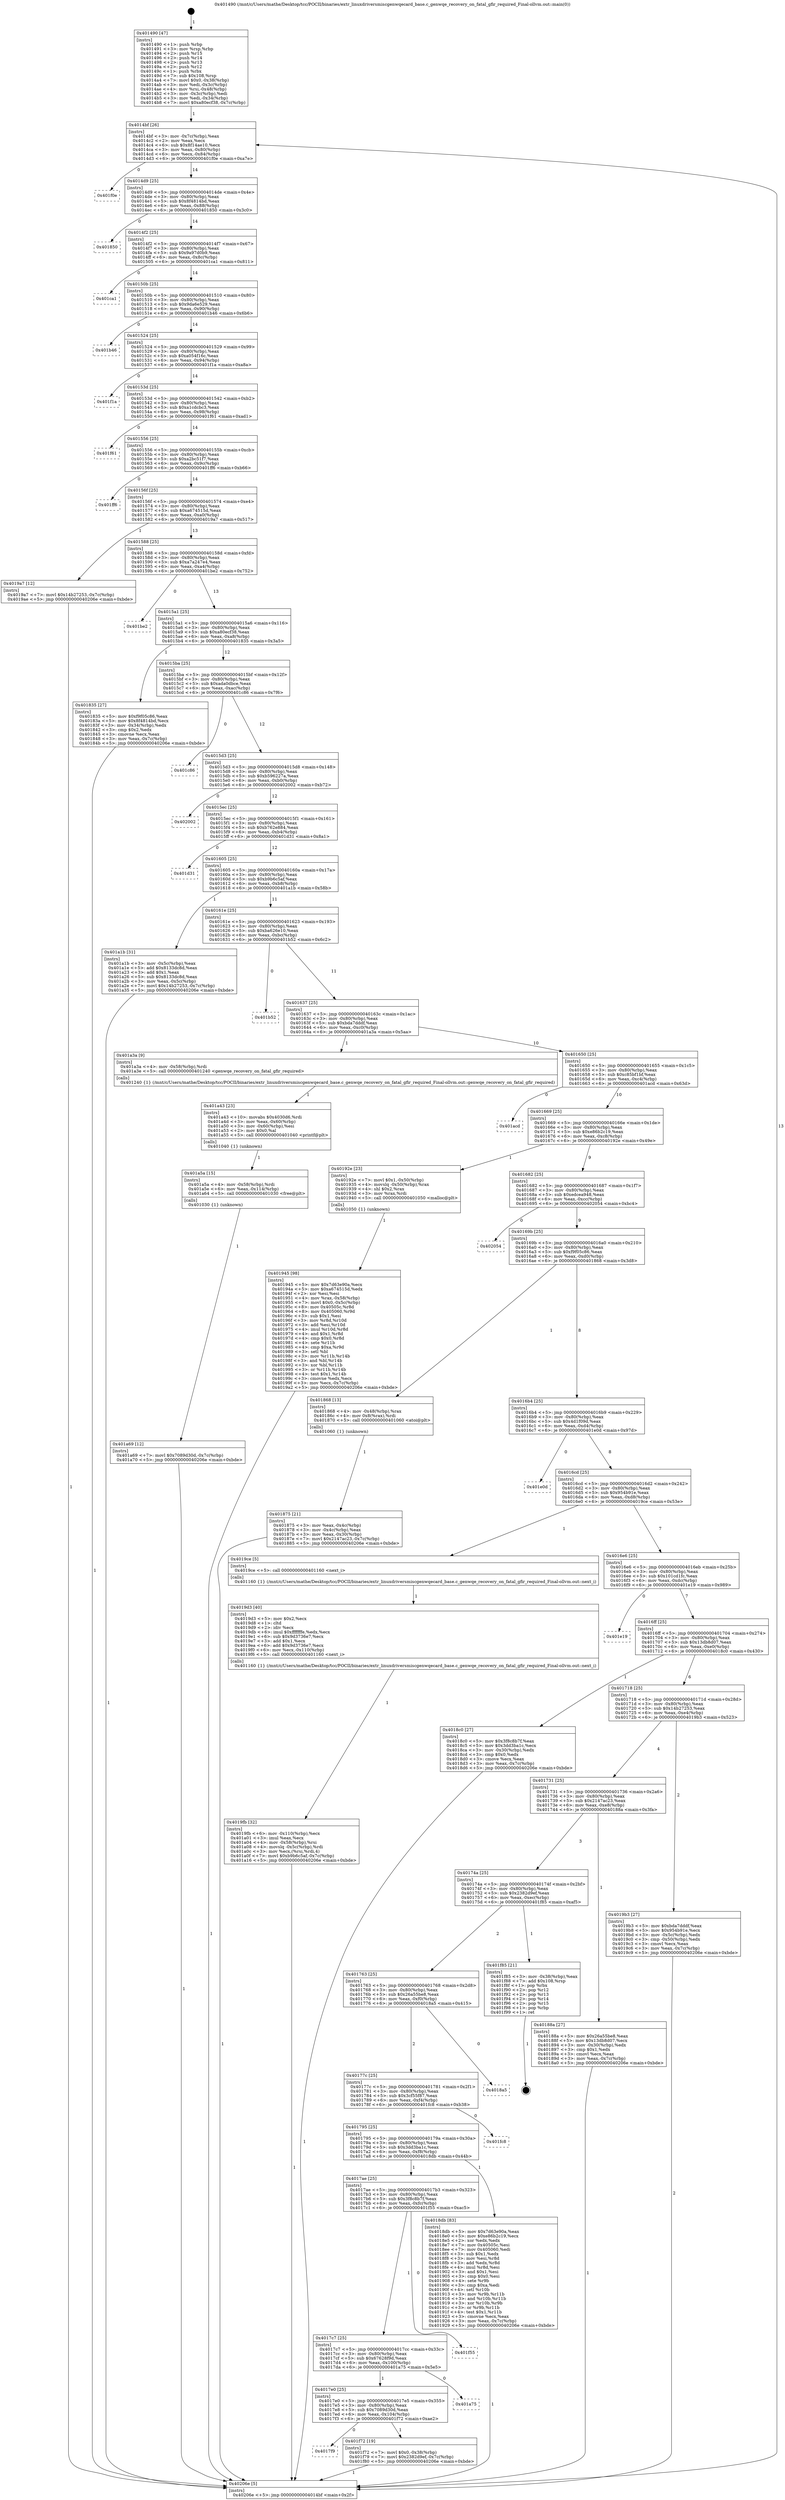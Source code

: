digraph "0x401490" {
  label = "0x401490 (/mnt/c/Users/mathe/Desktop/tcc/POCII/binaries/extr_linuxdriversmiscgenwqecard_base.c_genwqe_recovery_on_fatal_gfir_required_Final-ollvm.out::main(0))"
  labelloc = "t"
  node[shape=record]

  Entry [label="",width=0.3,height=0.3,shape=circle,fillcolor=black,style=filled]
  "0x4014bf" [label="{
     0x4014bf [26]\l
     | [instrs]\l
     &nbsp;&nbsp;0x4014bf \<+3\>: mov -0x7c(%rbp),%eax\l
     &nbsp;&nbsp;0x4014c2 \<+2\>: mov %eax,%ecx\l
     &nbsp;&nbsp;0x4014c4 \<+6\>: sub $0x8f14ae10,%ecx\l
     &nbsp;&nbsp;0x4014ca \<+3\>: mov %eax,-0x80(%rbp)\l
     &nbsp;&nbsp;0x4014cd \<+6\>: mov %ecx,-0x84(%rbp)\l
     &nbsp;&nbsp;0x4014d3 \<+6\>: je 0000000000401f0e \<main+0xa7e\>\l
  }"]
  "0x401f0e" [label="{
     0x401f0e\l
  }", style=dashed]
  "0x4014d9" [label="{
     0x4014d9 [25]\l
     | [instrs]\l
     &nbsp;&nbsp;0x4014d9 \<+5\>: jmp 00000000004014de \<main+0x4e\>\l
     &nbsp;&nbsp;0x4014de \<+3\>: mov -0x80(%rbp),%eax\l
     &nbsp;&nbsp;0x4014e1 \<+5\>: sub $0x8f4814bd,%eax\l
     &nbsp;&nbsp;0x4014e6 \<+6\>: mov %eax,-0x88(%rbp)\l
     &nbsp;&nbsp;0x4014ec \<+6\>: je 0000000000401850 \<main+0x3c0\>\l
  }"]
  Exit [label="",width=0.3,height=0.3,shape=circle,fillcolor=black,style=filled,peripheries=2]
  "0x401850" [label="{
     0x401850\l
  }", style=dashed]
  "0x4014f2" [label="{
     0x4014f2 [25]\l
     | [instrs]\l
     &nbsp;&nbsp;0x4014f2 \<+5\>: jmp 00000000004014f7 \<main+0x67\>\l
     &nbsp;&nbsp;0x4014f7 \<+3\>: mov -0x80(%rbp),%eax\l
     &nbsp;&nbsp;0x4014fa \<+5\>: sub $0x9a97d0b9,%eax\l
     &nbsp;&nbsp;0x4014ff \<+6\>: mov %eax,-0x8c(%rbp)\l
     &nbsp;&nbsp;0x401505 \<+6\>: je 0000000000401ca1 \<main+0x811\>\l
  }"]
  "0x4017f9" [label="{
     0x4017f9\l
  }", style=dashed]
  "0x401ca1" [label="{
     0x401ca1\l
  }", style=dashed]
  "0x40150b" [label="{
     0x40150b [25]\l
     | [instrs]\l
     &nbsp;&nbsp;0x40150b \<+5\>: jmp 0000000000401510 \<main+0x80\>\l
     &nbsp;&nbsp;0x401510 \<+3\>: mov -0x80(%rbp),%eax\l
     &nbsp;&nbsp;0x401513 \<+5\>: sub $0x9da6e529,%eax\l
     &nbsp;&nbsp;0x401518 \<+6\>: mov %eax,-0x90(%rbp)\l
     &nbsp;&nbsp;0x40151e \<+6\>: je 0000000000401b46 \<main+0x6b6\>\l
  }"]
  "0x401f72" [label="{
     0x401f72 [19]\l
     | [instrs]\l
     &nbsp;&nbsp;0x401f72 \<+7\>: movl $0x0,-0x38(%rbp)\l
     &nbsp;&nbsp;0x401f79 \<+7\>: movl $0x2382d9ef,-0x7c(%rbp)\l
     &nbsp;&nbsp;0x401f80 \<+5\>: jmp 000000000040206e \<main+0xbde\>\l
  }"]
  "0x401b46" [label="{
     0x401b46\l
  }", style=dashed]
  "0x401524" [label="{
     0x401524 [25]\l
     | [instrs]\l
     &nbsp;&nbsp;0x401524 \<+5\>: jmp 0000000000401529 \<main+0x99\>\l
     &nbsp;&nbsp;0x401529 \<+3\>: mov -0x80(%rbp),%eax\l
     &nbsp;&nbsp;0x40152c \<+5\>: sub $0xa054f16c,%eax\l
     &nbsp;&nbsp;0x401531 \<+6\>: mov %eax,-0x94(%rbp)\l
     &nbsp;&nbsp;0x401537 \<+6\>: je 0000000000401f1a \<main+0xa8a\>\l
  }"]
  "0x4017e0" [label="{
     0x4017e0 [25]\l
     | [instrs]\l
     &nbsp;&nbsp;0x4017e0 \<+5\>: jmp 00000000004017e5 \<main+0x355\>\l
     &nbsp;&nbsp;0x4017e5 \<+3\>: mov -0x80(%rbp),%eax\l
     &nbsp;&nbsp;0x4017e8 \<+5\>: sub $0x7089d30d,%eax\l
     &nbsp;&nbsp;0x4017ed \<+6\>: mov %eax,-0x104(%rbp)\l
     &nbsp;&nbsp;0x4017f3 \<+6\>: je 0000000000401f72 \<main+0xae2\>\l
  }"]
  "0x401f1a" [label="{
     0x401f1a\l
  }", style=dashed]
  "0x40153d" [label="{
     0x40153d [25]\l
     | [instrs]\l
     &nbsp;&nbsp;0x40153d \<+5\>: jmp 0000000000401542 \<main+0xb2\>\l
     &nbsp;&nbsp;0x401542 \<+3\>: mov -0x80(%rbp),%eax\l
     &nbsp;&nbsp;0x401545 \<+5\>: sub $0xa1cdcbc3,%eax\l
     &nbsp;&nbsp;0x40154a \<+6\>: mov %eax,-0x98(%rbp)\l
     &nbsp;&nbsp;0x401550 \<+6\>: je 0000000000401f61 \<main+0xad1\>\l
  }"]
  "0x401a75" [label="{
     0x401a75\l
  }", style=dashed]
  "0x401f61" [label="{
     0x401f61\l
  }", style=dashed]
  "0x401556" [label="{
     0x401556 [25]\l
     | [instrs]\l
     &nbsp;&nbsp;0x401556 \<+5\>: jmp 000000000040155b \<main+0xcb\>\l
     &nbsp;&nbsp;0x40155b \<+3\>: mov -0x80(%rbp),%eax\l
     &nbsp;&nbsp;0x40155e \<+5\>: sub $0xa2bc51f7,%eax\l
     &nbsp;&nbsp;0x401563 \<+6\>: mov %eax,-0x9c(%rbp)\l
     &nbsp;&nbsp;0x401569 \<+6\>: je 0000000000401ff6 \<main+0xb66\>\l
  }"]
  "0x4017c7" [label="{
     0x4017c7 [25]\l
     | [instrs]\l
     &nbsp;&nbsp;0x4017c7 \<+5\>: jmp 00000000004017cc \<main+0x33c\>\l
     &nbsp;&nbsp;0x4017cc \<+3\>: mov -0x80(%rbp),%eax\l
     &nbsp;&nbsp;0x4017cf \<+5\>: sub $0x67628f9d,%eax\l
     &nbsp;&nbsp;0x4017d4 \<+6\>: mov %eax,-0x100(%rbp)\l
     &nbsp;&nbsp;0x4017da \<+6\>: je 0000000000401a75 \<main+0x5e5\>\l
  }"]
  "0x401ff6" [label="{
     0x401ff6\l
  }", style=dashed]
  "0x40156f" [label="{
     0x40156f [25]\l
     | [instrs]\l
     &nbsp;&nbsp;0x40156f \<+5\>: jmp 0000000000401574 \<main+0xe4\>\l
     &nbsp;&nbsp;0x401574 \<+3\>: mov -0x80(%rbp),%eax\l
     &nbsp;&nbsp;0x401577 \<+5\>: sub $0xa674515d,%eax\l
     &nbsp;&nbsp;0x40157c \<+6\>: mov %eax,-0xa0(%rbp)\l
     &nbsp;&nbsp;0x401582 \<+6\>: je 00000000004019a7 \<main+0x517\>\l
  }"]
  "0x401f55" [label="{
     0x401f55\l
  }", style=dashed]
  "0x4019a7" [label="{
     0x4019a7 [12]\l
     | [instrs]\l
     &nbsp;&nbsp;0x4019a7 \<+7\>: movl $0x14b27253,-0x7c(%rbp)\l
     &nbsp;&nbsp;0x4019ae \<+5\>: jmp 000000000040206e \<main+0xbde\>\l
  }"]
  "0x401588" [label="{
     0x401588 [25]\l
     | [instrs]\l
     &nbsp;&nbsp;0x401588 \<+5\>: jmp 000000000040158d \<main+0xfd\>\l
     &nbsp;&nbsp;0x40158d \<+3\>: mov -0x80(%rbp),%eax\l
     &nbsp;&nbsp;0x401590 \<+5\>: sub $0xa7a247e4,%eax\l
     &nbsp;&nbsp;0x401595 \<+6\>: mov %eax,-0xa4(%rbp)\l
     &nbsp;&nbsp;0x40159b \<+6\>: je 0000000000401be2 \<main+0x752\>\l
  }"]
  "0x401a69" [label="{
     0x401a69 [12]\l
     | [instrs]\l
     &nbsp;&nbsp;0x401a69 \<+7\>: movl $0x7089d30d,-0x7c(%rbp)\l
     &nbsp;&nbsp;0x401a70 \<+5\>: jmp 000000000040206e \<main+0xbde\>\l
  }"]
  "0x401be2" [label="{
     0x401be2\l
  }", style=dashed]
  "0x4015a1" [label="{
     0x4015a1 [25]\l
     | [instrs]\l
     &nbsp;&nbsp;0x4015a1 \<+5\>: jmp 00000000004015a6 \<main+0x116\>\l
     &nbsp;&nbsp;0x4015a6 \<+3\>: mov -0x80(%rbp),%eax\l
     &nbsp;&nbsp;0x4015a9 \<+5\>: sub $0xa80ecf38,%eax\l
     &nbsp;&nbsp;0x4015ae \<+6\>: mov %eax,-0xa8(%rbp)\l
     &nbsp;&nbsp;0x4015b4 \<+6\>: je 0000000000401835 \<main+0x3a5\>\l
  }"]
  "0x401a5a" [label="{
     0x401a5a [15]\l
     | [instrs]\l
     &nbsp;&nbsp;0x401a5a \<+4\>: mov -0x58(%rbp),%rdi\l
     &nbsp;&nbsp;0x401a5e \<+6\>: mov %eax,-0x114(%rbp)\l
     &nbsp;&nbsp;0x401a64 \<+5\>: call 0000000000401030 \<free@plt\>\l
     | [calls]\l
     &nbsp;&nbsp;0x401030 \{1\} (unknown)\l
  }"]
  "0x401835" [label="{
     0x401835 [27]\l
     | [instrs]\l
     &nbsp;&nbsp;0x401835 \<+5\>: mov $0xf9f05c86,%eax\l
     &nbsp;&nbsp;0x40183a \<+5\>: mov $0x8f4814bd,%ecx\l
     &nbsp;&nbsp;0x40183f \<+3\>: mov -0x34(%rbp),%edx\l
     &nbsp;&nbsp;0x401842 \<+3\>: cmp $0x2,%edx\l
     &nbsp;&nbsp;0x401845 \<+3\>: cmovne %ecx,%eax\l
     &nbsp;&nbsp;0x401848 \<+3\>: mov %eax,-0x7c(%rbp)\l
     &nbsp;&nbsp;0x40184b \<+5\>: jmp 000000000040206e \<main+0xbde\>\l
  }"]
  "0x4015ba" [label="{
     0x4015ba [25]\l
     | [instrs]\l
     &nbsp;&nbsp;0x4015ba \<+5\>: jmp 00000000004015bf \<main+0x12f\>\l
     &nbsp;&nbsp;0x4015bf \<+3\>: mov -0x80(%rbp),%eax\l
     &nbsp;&nbsp;0x4015c2 \<+5\>: sub $0xada0dbce,%eax\l
     &nbsp;&nbsp;0x4015c7 \<+6\>: mov %eax,-0xac(%rbp)\l
     &nbsp;&nbsp;0x4015cd \<+6\>: je 0000000000401c86 \<main+0x7f6\>\l
  }"]
  "0x40206e" [label="{
     0x40206e [5]\l
     | [instrs]\l
     &nbsp;&nbsp;0x40206e \<+5\>: jmp 00000000004014bf \<main+0x2f\>\l
  }"]
  "0x401490" [label="{
     0x401490 [47]\l
     | [instrs]\l
     &nbsp;&nbsp;0x401490 \<+1\>: push %rbp\l
     &nbsp;&nbsp;0x401491 \<+3\>: mov %rsp,%rbp\l
     &nbsp;&nbsp;0x401494 \<+2\>: push %r15\l
     &nbsp;&nbsp;0x401496 \<+2\>: push %r14\l
     &nbsp;&nbsp;0x401498 \<+2\>: push %r13\l
     &nbsp;&nbsp;0x40149a \<+2\>: push %r12\l
     &nbsp;&nbsp;0x40149c \<+1\>: push %rbx\l
     &nbsp;&nbsp;0x40149d \<+7\>: sub $0x108,%rsp\l
     &nbsp;&nbsp;0x4014a4 \<+7\>: movl $0x0,-0x38(%rbp)\l
     &nbsp;&nbsp;0x4014ab \<+3\>: mov %edi,-0x3c(%rbp)\l
     &nbsp;&nbsp;0x4014ae \<+4\>: mov %rsi,-0x48(%rbp)\l
     &nbsp;&nbsp;0x4014b2 \<+3\>: mov -0x3c(%rbp),%edi\l
     &nbsp;&nbsp;0x4014b5 \<+3\>: mov %edi,-0x34(%rbp)\l
     &nbsp;&nbsp;0x4014b8 \<+7\>: movl $0xa80ecf38,-0x7c(%rbp)\l
  }"]
  "0x401a43" [label="{
     0x401a43 [23]\l
     | [instrs]\l
     &nbsp;&nbsp;0x401a43 \<+10\>: movabs $0x4030d6,%rdi\l
     &nbsp;&nbsp;0x401a4d \<+3\>: mov %eax,-0x60(%rbp)\l
     &nbsp;&nbsp;0x401a50 \<+3\>: mov -0x60(%rbp),%esi\l
     &nbsp;&nbsp;0x401a53 \<+2\>: mov $0x0,%al\l
     &nbsp;&nbsp;0x401a55 \<+5\>: call 0000000000401040 \<printf@plt\>\l
     | [calls]\l
     &nbsp;&nbsp;0x401040 \{1\} (unknown)\l
  }"]
  "0x401c86" [label="{
     0x401c86\l
  }", style=dashed]
  "0x4015d3" [label="{
     0x4015d3 [25]\l
     | [instrs]\l
     &nbsp;&nbsp;0x4015d3 \<+5\>: jmp 00000000004015d8 \<main+0x148\>\l
     &nbsp;&nbsp;0x4015d8 \<+3\>: mov -0x80(%rbp),%eax\l
     &nbsp;&nbsp;0x4015db \<+5\>: sub $0xb596227a,%eax\l
     &nbsp;&nbsp;0x4015e0 \<+6\>: mov %eax,-0xb0(%rbp)\l
     &nbsp;&nbsp;0x4015e6 \<+6\>: je 0000000000402002 \<main+0xb72\>\l
  }"]
  "0x4019fb" [label="{
     0x4019fb [32]\l
     | [instrs]\l
     &nbsp;&nbsp;0x4019fb \<+6\>: mov -0x110(%rbp),%ecx\l
     &nbsp;&nbsp;0x401a01 \<+3\>: imul %eax,%ecx\l
     &nbsp;&nbsp;0x401a04 \<+4\>: mov -0x58(%rbp),%rsi\l
     &nbsp;&nbsp;0x401a08 \<+4\>: movslq -0x5c(%rbp),%rdi\l
     &nbsp;&nbsp;0x401a0c \<+3\>: mov %ecx,(%rsi,%rdi,4)\l
     &nbsp;&nbsp;0x401a0f \<+7\>: movl $0xb9b6c5af,-0x7c(%rbp)\l
     &nbsp;&nbsp;0x401a16 \<+5\>: jmp 000000000040206e \<main+0xbde\>\l
  }"]
  "0x402002" [label="{
     0x402002\l
  }", style=dashed]
  "0x4015ec" [label="{
     0x4015ec [25]\l
     | [instrs]\l
     &nbsp;&nbsp;0x4015ec \<+5\>: jmp 00000000004015f1 \<main+0x161\>\l
     &nbsp;&nbsp;0x4015f1 \<+3\>: mov -0x80(%rbp),%eax\l
     &nbsp;&nbsp;0x4015f4 \<+5\>: sub $0xb762e884,%eax\l
     &nbsp;&nbsp;0x4015f9 \<+6\>: mov %eax,-0xb4(%rbp)\l
     &nbsp;&nbsp;0x4015ff \<+6\>: je 0000000000401d31 \<main+0x8a1\>\l
  }"]
  "0x4019d3" [label="{
     0x4019d3 [40]\l
     | [instrs]\l
     &nbsp;&nbsp;0x4019d3 \<+5\>: mov $0x2,%ecx\l
     &nbsp;&nbsp;0x4019d8 \<+1\>: cltd\l
     &nbsp;&nbsp;0x4019d9 \<+2\>: idiv %ecx\l
     &nbsp;&nbsp;0x4019db \<+6\>: imul $0xfffffffe,%edx,%ecx\l
     &nbsp;&nbsp;0x4019e1 \<+6\>: sub $0x9d3736e7,%ecx\l
     &nbsp;&nbsp;0x4019e7 \<+3\>: add $0x1,%ecx\l
     &nbsp;&nbsp;0x4019ea \<+6\>: add $0x9d3736e7,%ecx\l
     &nbsp;&nbsp;0x4019f0 \<+6\>: mov %ecx,-0x110(%rbp)\l
     &nbsp;&nbsp;0x4019f6 \<+5\>: call 0000000000401160 \<next_i\>\l
     | [calls]\l
     &nbsp;&nbsp;0x401160 \{1\} (/mnt/c/Users/mathe/Desktop/tcc/POCII/binaries/extr_linuxdriversmiscgenwqecard_base.c_genwqe_recovery_on_fatal_gfir_required_Final-ollvm.out::next_i)\l
  }"]
  "0x401d31" [label="{
     0x401d31\l
  }", style=dashed]
  "0x401605" [label="{
     0x401605 [25]\l
     | [instrs]\l
     &nbsp;&nbsp;0x401605 \<+5\>: jmp 000000000040160a \<main+0x17a\>\l
     &nbsp;&nbsp;0x40160a \<+3\>: mov -0x80(%rbp),%eax\l
     &nbsp;&nbsp;0x40160d \<+5\>: sub $0xb9b6c5af,%eax\l
     &nbsp;&nbsp;0x401612 \<+6\>: mov %eax,-0xb8(%rbp)\l
     &nbsp;&nbsp;0x401618 \<+6\>: je 0000000000401a1b \<main+0x58b\>\l
  }"]
  "0x401945" [label="{
     0x401945 [98]\l
     | [instrs]\l
     &nbsp;&nbsp;0x401945 \<+5\>: mov $0x7d63e90a,%ecx\l
     &nbsp;&nbsp;0x40194a \<+5\>: mov $0xa674515d,%edx\l
     &nbsp;&nbsp;0x40194f \<+2\>: xor %esi,%esi\l
     &nbsp;&nbsp;0x401951 \<+4\>: mov %rax,-0x58(%rbp)\l
     &nbsp;&nbsp;0x401955 \<+7\>: movl $0x0,-0x5c(%rbp)\l
     &nbsp;&nbsp;0x40195c \<+8\>: mov 0x40505c,%r8d\l
     &nbsp;&nbsp;0x401964 \<+8\>: mov 0x405060,%r9d\l
     &nbsp;&nbsp;0x40196c \<+3\>: sub $0x1,%esi\l
     &nbsp;&nbsp;0x40196f \<+3\>: mov %r8d,%r10d\l
     &nbsp;&nbsp;0x401972 \<+3\>: add %esi,%r10d\l
     &nbsp;&nbsp;0x401975 \<+4\>: imul %r10d,%r8d\l
     &nbsp;&nbsp;0x401979 \<+4\>: and $0x1,%r8d\l
     &nbsp;&nbsp;0x40197d \<+4\>: cmp $0x0,%r8d\l
     &nbsp;&nbsp;0x401981 \<+4\>: sete %r11b\l
     &nbsp;&nbsp;0x401985 \<+4\>: cmp $0xa,%r9d\l
     &nbsp;&nbsp;0x401989 \<+3\>: setl %bl\l
     &nbsp;&nbsp;0x40198c \<+3\>: mov %r11b,%r14b\l
     &nbsp;&nbsp;0x40198f \<+3\>: and %bl,%r14b\l
     &nbsp;&nbsp;0x401992 \<+3\>: xor %bl,%r11b\l
     &nbsp;&nbsp;0x401995 \<+3\>: or %r11b,%r14b\l
     &nbsp;&nbsp;0x401998 \<+4\>: test $0x1,%r14b\l
     &nbsp;&nbsp;0x40199c \<+3\>: cmovne %edx,%ecx\l
     &nbsp;&nbsp;0x40199f \<+3\>: mov %ecx,-0x7c(%rbp)\l
     &nbsp;&nbsp;0x4019a2 \<+5\>: jmp 000000000040206e \<main+0xbde\>\l
  }"]
  "0x401a1b" [label="{
     0x401a1b [31]\l
     | [instrs]\l
     &nbsp;&nbsp;0x401a1b \<+3\>: mov -0x5c(%rbp),%eax\l
     &nbsp;&nbsp;0x401a1e \<+5\>: add $0x8133dc8d,%eax\l
     &nbsp;&nbsp;0x401a23 \<+3\>: add $0x1,%eax\l
     &nbsp;&nbsp;0x401a26 \<+5\>: sub $0x8133dc8d,%eax\l
     &nbsp;&nbsp;0x401a2b \<+3\>: mov %eax,-0x5c(%rbp)\l
     &nbsp;&nbsp;0x401a2e \<+7\>: movl $0x14b27253,-0x7c(%rbp)\l
     &nbsp;&nbsp;0x401a35 \<+5\>: jmp 000000000040206e \<main+0xbde\>\l
  }"]
  "0x40161e" [label="{
     0x40161e [25]\l
     | [instrs]\l
     &nbsp;&nbsp;0x40161e \<+5\>: jmp 0000000000401623 \<main+0x193\>\l
     &nbsp;&nbsp;0x401623 \<+3\>: mov -0x80(%rbp),%eax\l
     &nbsp;&nbsp;0x401626 \<+5\>: sub $0xba626e10,%eax\l
     &nbsp;&nbsp;0x40162b \<+6\>: mov %eax,-0xbc(%rbp)\l
     &nbsp;&nbsp;0x401631 \<+6\>: je 0000000000401b52 \<main+0x6c2\>\l
  }"]
  "0x4017ae" [label="{
     0x4017ae [25]\l
     | [instrs]\l
     &nbsp;&nbsp;0x4017ae \<+5\>: jmp 00000000004017b3 \<main+0x323\>\l
     &nbsp;&nbsp;0x4017b3 \<+3\>: mov -0x80(%rbp),%eax\l
     &nbsp;&nbsp;0x4017b6 \<+5\>: sub $0x3f8c8b7f,%eax\l
     &nbsp;&nbsp;0x4017bb \<+6\>: mov %eax,-0xfc(%rbp)\l
     &nbsp;&nbsp;0x4017c1 \<+6\>: je 0000000000401f55 \<main+0xac5\>\l
  }"]
  "0x401b52" [label="{
     0x401b52\l
  }", style=dashed]
  "0x401637" [label="{
     0x401637 [25]\l
     | [instrs]\l
     &nbsp;&nbsp;0x401637 \<+5\>: jmp 000000000040163c \<main+0x1ac\>\l
     &nbsp;&nbsp;0x40163c \<+3\>: mov -0x80(%rbp),%eax\l
     &nbsp;&nbsp;0x40163f \<+5\>: sub $0xbda7dddf,%eax\l
     &nbsp;&nbsp;0x401644 \<+6\>: mov %eax,-0xc0(%rbp)\l
     &nbsp;&nbsp;0x40164a \<+6\>: je 0000000000401a3a \<main+0x5aa\>\l
  }"]
  "0x4018db" [label="{
     0x4018db [83]\l
     | [instrs]\l
     &nbsp;&nbsp;0x4018db \<+5\>: mov $0x7d63e90a,%eax\l
     &nbsp;&nbsp;0x4018e0 \<+5\>: mov $0xe86b2c19,%ecx\l
     &nbsp;&nbsp;0x4018e5 \<+2\>: xor %edx,%edx\l
     &nbsp;&nbsp;0x4018e7 \<+7\>: mov 0x40505c,%esi\l
     &nbsp;&nbsp;0x4018ee \<+7\>: mov 0x405060,%edi\l
     &nbsp;&nbsp;0x4018f5 \<+3\>: sub $0x1,%edx\l
     &nbsp;&nbsp;0x4018f8 \<+3\>: mov %esi,%r8d\l
     &nbsp;&nbsp;0x4018fb \<+3\>: add %edx,%r8d\l
     &nbsp;&nbsp;0x4018fe \<+4\>: imul %r8d,%esi\l
     &nbsp;&nbsp;0x401902 \<+3\>: and $0x1,%esi\l
     &nbsp;&nbsp;0x401905 \<+3\>: cmp $0x0,%esi\l
     &nbsp;&nbsp;0x401908 \<+4\>: sete %r9b\l
     &nbsp;&nbsp;0x40190c \<+3\>: cmp $0xa,%edi\l
     &nbsp;&nbsp;0x40190f \<+4\>: setl %r10b\l
     &nbsp;&nbsp;0x401913 \<+3\>: mov %r9b,%r11b\l
     &nbsp;&nbsp;0x401916 \<+3\>: and %r10b,%r11b\l
     &nbsp;&nbsp;0x401919 \<+3\>: xor %r10b,%r9b\l
     &nbsp;&nbsp;0x40191c \<+3\>: or %r9b,%r11b\l
     &nbsp;&nbsp;0x40191f \<+4\>: test $0x1,%r11b\l
     &nbsp;&nbsp;0x401923 \<+3\>: cmovne %ecx,%eax\l
     &nbsp;&nbsp;0x401926 \<+3\>: mov %eax,-0x7c(%rbp)\l
     &nbsp;&nbsp;0x401929 \<+5\>: jmp 000000000040206e \<main+0xbde\>\l
  }"]
  "0x401a3a" [label="{
     0x401a3a [9]\l
     | [instrs]\l
     &nbsp;&nbsp;0x401a3a \<+4\>: mov -0x58(%rbp),%rdi\l
     &nbsp;&nbsp;0x401a3e \<+5\>: call 0000000000401240 \<genwqe_recovery_on_fatal_gfir_required\>\l
     | [calls]\l
     &nbsp;&nbsp;0x401240 \{1\} (/mnt/c/Users/mathe/Desktop/tcc/POCII/binaries/extr_linuxdriversmiscgenwqecard_base.c_genwqe_recovery_on_fatal_gfir_required_Final-ollvm.out::genwqe_recovery_on_fatal_gfir_required)\l
  }"]
  "0x401650" [label="{
     0x401650 [25]\l
     | [instrs]\l
     &nbsp;&nbsp;0x401650 \<+5\>: jmp 0000000000401655 \<main+0x1c5\>\l
     &nbsp;&nbsp;0x401655 \<+3\>: mov -0x80(%rbp),%eax\l
     &nbsp;&nbsp;0x401658 \<+5\>: sub $0xc85bf1bf,%eax\l
     &nbsp;&nbsp;0x40165d \<+6\>: mov %eax,-0xc4(%rbp)\l
     &nbsp;&nbsp;0x401663 \<+6\>: je 0000000000401acd \<main+0x63d\>\l
  }"]
  "0x401795" [label="{
     0x401795 [25]\l
     | [instrs]\l
     &nbsp;&nbsp;0x401795 \<+5\>: jmp 000000000040179a \<main+0x30a\>\l
     &nbsp;&nbsp;0x40179a \<+3\>: mov -0x80(%rbp),%eax\l
     &nbsp;&nbsp;0x40179d \<+5\>: sub $0x3dd3ba1c,%eax\l
     &nbsp;&nbsp;0x4017a2 \<+6\>: mov %eax,-0xf8(%rbp)\l
     &nbsp;&nbsp;0x4017a8 \<+6\>: je 00000000004018db \<main+0x44b\>\l
  }"]
  "0x401acd" [label="{
     0x401acd\l
  }", style=dashed]
  "0x401669" [label="{
     0x401669 [25]\l
     | [instrs]\l
     &nbsp;&nbsp;0x401669 \<+5\>: jmp 000000000040166e \<main+0x1de\>\l
     &nbsp;&nbsp;0x40166e \<+3\>: mov -0x80(%rbp),%eax\l
     &nbsp;&nbsp;0x401671 \<+5\>: sub $0xe86b2c19,%eax\l
     &nbsp;&nbsp;0x401676 \<+6\>: mov %eax,-0xc8(%rbp)\l
     &nbsp;&nbsp;0x40167c \<+6\>: je 000000000040192e \<main+0x49e\>\l
  }"]
  "0x401fc8" [label="{
     0x401fc8\l
  }", style=dashed]
  "0x40192e" [label="{
     0x40192e [23]\l
     | [instrs]\l
     &nbsp;&nbsp;0x40192e \<+7\>: movl $0x1,-0x50(%rbp)\l
     &nbsp;&nbsp;0x401935 \<+4\>: movslq -0x50(%rbp),%rax\l
     &nbsp;&nbsp;0x401939 \<+4\>: shl $0x2,%rax\l
     &nbsp;&nbsp;0x40193d \<+3\>: mov %rax,%rdi\l
     &nbsp;&nbsp;0x401940 \<+5\>: call 0000000000401050 \<malloc@plt\>\l
     | [calls]\l
     &nbsp;&nbsp;0x401050 \{1\} (unknown)\l
  }"]
  "0x401682" [label="{
     0x401682 [25]\l
     | [instrs]\l
     &nbsp;&nbsp;0x401682 \<+5\>: jmp 0000000000401687 \<main+0x1f7\>\l
     &nbsp;&nbsp;0x401687 \<+3\>: mov -0x80(%rbp),%eax\l
     &nbsp;&nbsp;0x40168a \<+5\>: sub $0xedcea948,%eax\l
     &nbsp;&nbsp;0x40168f \<+6\>: mov %eax,-0xcc(%rbp)\l
     &nbsp;&nbsp;0x401695 \<+6\>: je 0000000000402054 \<main+0xbc4\>\l
  }"]
  "0x40177c" [label="{
     0x40177c [25]\l
     | [instrs]\l
     &nbsp;&nbsp;0x40177c \<+5\>: jmp 0000000000401781 \<main+0x2f1\>\l
     &nbsp;&nbsp;0x401781 \<+3\>: mov -0x80(%rbp),%eax\l
     &nbsp;&nbsp;0x401784 \<+5\>: sub $0x3cf55f87,%eax\l
     &nbsp;&nbsp;0x401789 \<+6\>: mov %eax,-0xf4(%rbp)\l
     &nbsp;&nbsp;0x40178f \<+6\>: je 0000000000401fc8 \<main+0xb38\>\l
  }"]
  "0x402054" [label="{
     0x402054\l
  }", style=dashed]
  "0x40169b" [label="{
     0x40169b [25]\l
     | [instrs]\l
     &nbsp;&nbsp;0x40169b \<+5\>: jmp 00000000004016a0 \<main+0x210\>\l
     &nbsp;&nbsp;0x4016a0 \<+3\>: mov -0x80(%rbp),%eax\l
     &nbsp;&nbsp;0x4016a3 \<+5\>: sub $0xf9f05c86,%eax\l
     &nbsp;&nbsp;0x4016a8 \<+6\>: mov %eax,-0xd0(%rbp)\l
     &nbsp;&nbsp;0x4016ae \<+6\>: je 0000000000401868 \<main+0x3d8\>\l
  }"]
  "0x4018a5" [label="{
     0x4018a5\l
  }", style=dashed]
  "0x401868" [label="{
     0x401868 [13]\l
     | [instrs]\l
     &nbsp;&nbsp;0x401868 \<+4\>: mov -0x48(%rbp),%rax\l
     &nbsp;&nbsp;0x40186c \<+4\>: mov 0x8(%rax),%rdi\l
     &nbsp;&nbsp;0x401870 \<+5\>: call 0000000000401060 \<atoi@plt\>\l
     | [calls]\l
     &nbsp;&nbsp;0x401060 \{1\} (unknown)\l
  }"]
  "0x4016b4" [label="{
     0x4016b4 [25]\l
     | [instrs]\l
     &nbsp;&nbsp;0x4016b4 \<+5\>: jmp 00000000004016b9 \<main+0x229\>\l
     &nbsp;&nbsp;0x4016b9 \<+3\>: mov -0x80(%rbp),%eax\l
     &nbsp;&nbsp;0x4016bc \<+5\>: sub $0x4d1f09d,%eax\l
     &nbsp;&nbsp;0x4016c1 \<+6\>: mov %eax,-0xd4(%rbp)\l
     &nbsp;&nbsp;0x4016c7 \<+6\>: je 0000000000401e0d \<main+0x97d\>\l
  }"]
  "0x401875" [label="{
     0x401875 [21]\l
     | [instrs]\l
     &nbsp;&nbsp;0x401875 \<+3\>: mov %eax,-0x4c(%rbp)\l
     &nbsp;&nbsp;0x401878 \<+3\>: mov -0x4c(%rbp),%eax\l
     &nbsp;&nbsp;0x40187b \<+3\>: mov %eax,-0x30(%rbp)\l
     &nbsp;&nbsp;0x40187e \<+7\>: movl $0x2147ac23,-0x7c(%rbp)\l
     &nbsp;&nbsp;0x401885 \<+5\>: jmp 000000000040206e \<main+0xbde\>\l
  }"]
  "0x401763" [label="{
     0x401763 [25]\l
     | [instrs]\l
     &nbsp;&nbsp;0x401763 \<+5\>: jmp 0000000000401768 \<main+0x2d8\>\l
     &nbsp;&nbsp;0x401768 \<+3\>: mov -0x80(%rbp),%eax\l
     &nbsp;&nbsp;0x40176b \<+5\>: sub $0x26a55be8,%eax\l
     &nbsp;&nbsp;0x401770 \<+6\>: mov %eax,-0xf0(%rbp)\l
     &nbsp;&nbsp;0x401776 \<+6\>: je 00000000004018a5 \<main+0x415\>\l
  }"]
  "0x401e0d" [label="{
     0x401e0d\l
  }", style=dashed]
  "0x4016cd" [label="{
     0x4016cd [25]\l
     | [instrs]\l
     &nbsp;&nbsp;0x4016cd \<+5\>: jmp 00000000004016d2 \<main+0x242\>\l
     &nbsp;&nbsp;0x4016d2 \<+3\>: mov -0x80(%rbp),%eax\l
     &nbsp;&nbsp;0x4016d5 \<+5\>: sub $0x954b91e,%eax\l
     &nbsp;&nbsp;0x4016da \<+6\>: mov %eax,-0xd8(%rbp)\l
     &nbsp;&nbsp;0x4016e0 \<+6\>: je 00000000004019ce \<main+0x53e\>\l
  }"]
  "0x401f85" [label="{
     0x401f85 [21]\l
     | [instrs]\l
     &nbsp;&nbsp;0x401f85 \<+3\>: mov -0x38(%rbp),%eax\l
     &nbsp;&nbsp;0x401f88 \<+7\>: add $0x108,%rsp\l
     &nbsp;&nbsp;0x401f8f \<+1\>: pop %rbx\l
     &nbsp;&nbsp;0x401f90 \<+2\>: pop %r12\l
     &nbsp;&nbsp;0x401f92 \<+2\>: pop %r13\l
     &nbsp;&nbsp;0x401f94 \<+2\>: pop %r14\l
     &nbsp;&nbsp;0x401f96 \<+2\>: pop %r15\l
     &nbsp;&nbsp;0x401f98 \<+1\>: pop %rbp\l
     &nbsp;&nbsp;0x401f99 \<+1\>: ret\l
  }"]
  "0x4019ce" [label="{
     0x4019ce [5]\l
     | [instrs]\l
     &nbsp;&nbsp;0x4019ce \<+5\>: call 0000000000401160 \<next_i\>\l
     | [calls]\l
     &nbsp;&nbsp;0x401160 \{1\} (/mnt/c/Users/mathe/Desktop/tcc/POCII/binaries/extr_linuxdriversmiscgenwqecard_base.c_genwqe_recovery_on_fatal_gfir_required_Final-ollvm.out::next_i)\l
  }"]
  "0x4016e6" [label="{
     0x4016e6 [25]\l
     | [instrs]\l
     &nbsp;&nbsp;0x4016e6 \<+5\>: jmp 00000000004016eb \<main+0x25b\>\l
     &nbsp;&nbsp;0x4016eb \<+3\>: mov -0x80(%rbp),%eax\l
     &nbsp;&nbsp;0x4016ee \<+5\>: sub $0x101cd1fc,%eax\l
     &nbsp;&nbsp;0x4016f3 \<+6\>: mov %eax,-0xdc(%rbp)\l
     &nbsp;&nbsp;0x4016f9 \<+6\>: je 0000000000401e19 \<main+0x989\>\l
  }"]
  "0x40174a" [label="{
     0x40174a [25]\l
     | [instrs]\l
     &nbsp;&nbsp;0x40174a \<+5\>: jmp 000000000040174f \<main+0x2bf\>\l
     &nbsp;&nbsp;0x40174f \<+3\>: mov -0x80(%rbp),%eax\l
     &nbsp;&nbsp;0x401752 \<+5\>: sub $0x2382d9ef,%eax\l
     &nbsp;&nbsp;0x401757 \<+6\>: mov %eax,-0xec(%rbp)\l
     &nbsp;&nbsp;0x40175d \<+6\>: je 0000000000401f85 \<main+0xaf5\>\l
  }"]
  "0x401e19" [label="{
     0x401e19\l
  }", style=dashed]
  "0x4016ff" [label="{
     0x4016ff [25]\l
     | [instrs]\l
     &nbsp;&nbsp;0x4016ff \<+5\>: jmp 0000000000401704 \<main+0x274\>\l
     &nbsp;&nbsp;0x401704 \<+3\>: mov -0x80(%rbp),%eax\l
     &nbsp;&nbsp;0x401707 \<+5\>: sub $0x13db8d07,%eax\l
     &nbsp;&nbsp;0x40170c \<+6\>: mov %eax,-0xe0(%rbp)\l
     &nbsp;&nbsp;0x401712 \<+6\>: je 00000000004018c0 \<main+0x430\>\l
  }"]
  "0x40188a" [label="{
     0x40188a [27]\l
     | [instrs]\l
     &nbsp;&nbsp;0x40188a \<+5\>: mov $0x26a55be8,%eax\l
     &nbsp;&nbsp;0x40188f \<+5\>: mov $0x13db8d07,%ecx\l
     &nbsp;&nbsp;0x401894 \<+3\>: mov -0x30(%rbp),%edx\l
     &nbsp;&nbsp;0x401897 \<+3\>: cmp $0x1,%edx\l
     &nbsp;&nbsp;0x40189a \<+3\>: cmovl %ecx,%eax\l
     &nbsp;&nbsp;0x40189d \<+3\>: mov %eax,-0x7c(%rbp)\l
     &nbsp;&nbsp;0x4018a0 \<+5\>: jmp 000000000040206e \<main+0xbde\>\l
  }"]
  "0x4018c0" [label="{
     0x4018c0 [27]\l
     | [instrs]\l
     &nbsp;&nbsp;0x4018c0 \<+5\>: mov $0x3f8c8b7f,%eax\l
     &nbsp;&nbsp;0x4018c5 \<+5\>: mov $0x3dd3ba1c,%ecx\l
     &nbsp;&nbsp;0x4018ca \<+3\>: mov -0x30(%rbp),%edx\l
     &nbsp;&nbsp;0x4018cd \<+3\>: cmp $0x0,%edx\l
     &nbsp;&nbsp;0x4018d0 \<+3\>: cmove %ecx,%eax\l
     &nbsp;&nbsp;0x4018d3 \<+3\>: mov %eax,-0x7c(%rbp)\l
     &nbsp;&nbsp;0x4018d6 \<+5\>: jmp 000000000040206e \<main+0xbde\>\l
  }"]
  "0x401718" [label="{
     0x401718 [25]\l
     | [instrs]\l
     &nbsp;&nbsp;0x401718 \<+5\>: jmp 000000000040171d \<main+0x28d\>\l
     &nbsp;&nbsp;0x40171d \<+3\>: mov -0x80(%rbp),%eax\l
     &nbsp;&nbsp;0x401720 \<+5\>: sub $0x14b27253,%eax\l
     &nbsp;&nbsp;0x401725 \<+6\>: mov %eax,-0xe4(%rbp)\l
     &nbsp;&nbsp;0x40172b \<+6\>: je 00000000004019b3 \<main+0x523\>\l
  }"]
  "0x401731" [label="{
     0x401731 [25]\l
     | [instrs]\l
     &nbsp;&nbsp;0x401731 \<+5\>: jmp 0000000000401736 \<main+0x2a6\>\l
     &nbsp;&nbsp;0x401736 \<+3\>: mov -0x80(%rbp),%eax\l
     &nbsp;&nbsp;0x401739 \<+5\>: sub $0x2147ac23,%eax\l
     &nbsp;&nbsp;0x40173e \<+6\>: mov %eax,-0xe8(%rbp)\l
     &nbsp;&nbsp;0x401744 \<+6\>: je 000000000040188a \<main+0x3fa\>\l
  }"]
  "0x4019b3" [label="{
     0x4019b3 [27]\l
     | [instrs]\l
     &nbsp;&nbsp;0x4019b3 \<+5\>: mov $0xbda7dddf,%eax\l
     &nbsp;&nbsp;0x4019b8 \<+5\>: mov $0x954b91e,%ecx\l
     &nbsp;&nbsp;0x4019bd \<+3\>: mov -0x5c(%rbp),%edx\l
     &nbsp;&nbsp;0x4019c0 \<+3\>: cmp -0x50(%rbp),%edx\l
     &nbsp;&nbsp;0x4019c3 \<+3\>: cmovl %ecx,%eax\l
     &nbsp;&nbsp;0x4019c6 \<+3\>: mov %eax,-0x7c(%rbp)\l
     &nbsp;&nbsp;0x4019c9 \<+5\>: jmp 000000000040206e \<main+0xbde\>\l
  }"]
  Entry -> "0x401490" [label=" 1"]
  "0x4014bf" -> "0x401f0e" [label=" 0"]
  "0x4014bf" -> "0x4014d9" [label=" 14"]
  "0x401f85" -> Exit [label=" 1"]
  "0x4014d9" -> "0x401850" [label=" 0"]
  "0x4014d9" -> "0x4014f2" [label=" 14"]
  "0x401f72" -> "0x40206e" [label=" 1"]
  "0x4014f2" -> "0x401ca1" [label=" 0"]
  "0x4014f2" -> "0x40150b" [label=" 14"]
  "0x4017e0" -> "0x4017f9" [label=" 0"]
  "0x40150b" -> "0x401b46" [label=" 0"]
  "0x40150b" -> "0x401524" [label=" 14"]
  "0x4017e0" -> "0x401f72" [label=" 1"]
  "0x401524" -> "0x401f1a" [label=" 0"]
  "0x401524" -> "0x40153d" [label=" 14"]
  "0x4017c7" -> "0x4017e0" [label=" 1"]
  "0x40153d" -> "0x401f61" [label=" 0"]
  "0x40153d" -> "0x401556" [label=" 14"]
  "0x4017c7" -> "0x401a75" [label=" 0"]
  "0x401556" -> "0x401ff6" [label=" 0"]
  "0x401556" -> "0x40156f" [label=" 14"]
  "0x4017ae" -> "0x4017c7" [label=" 1"]
  "0x40156f" -> "0x4019a7" [label=" 1"]
  "0x40156f" -> "0x401588" [label=" 13"]
  "0x4017ae" -> "0x401f55" [label=" 0"]
  "0x401588" -> "0x401be2" [label=" 0"]
  "0x401588" -> "0x4015a1" [label=" 13"]
  "0x401a69" -> "0x40206e" [label=" 1"]
  "0x4015a1" -> "0x401835" [label=" 1"]
  "0x4015a1" -> "0x4015ba" [label=" 12"]
  "0x401835" -> "0x40206e" [label=" 1"]
  "0x401490" -> "0x4014bf" [label=" 1"]
  "0x40206e" -> "0x4014bf" [label=" 13"]
  "0x401a5a" -> "0x401a69" [label=" 1"]
  "0x4015ba" -> "0x401c86" [label=" 0"]
  "0x4015ba" -> "0x4015d3" [label=" 12"]
  "0x401a43" -> "0x401a5a" [label=" 1"]
  "0x4015d3" -> "0x402002" [label=" 0"]
  "0x4015d3" -> "0x4015ec" [label=" 12"]
  "0x401a3a" -> "0x401a43" [label=" 1"]
  "0x4015ec" -> "0x401d31" [label=" 0"]
  "0x4015ec" -> "0x401605" [label=" 12"]
  "0x401a1b" -> "0x40206e" [label=" 1"]
  "0x401605" -> "0x401a1b" [label=" 1"]
  "0x401605" -> "0x40161e" [label=" 11"]
  "0x4019fb" -> "0x40206e" [label=" 1"]
  "0x40161e" -> "0x401b52" [label=" 0"]
  "0x40161e" -> "0x401637" [label=" 11"]
  "0x4019d3" -> "0x4019fb" [label=" 1"]
  "0x401637" -> "0x401a3a" [label=" 1"]
  "0x401637" -> "0x401650" [label=" 10"]
  "0x4019ce" -> "0x4019d3" [label=" 1"]
  "0x401650" -> "0x401acd" [label=" 0"]
  "0x401650" -> "0x401669" [label=" 10"]
  "0x4019a7" -> "0x40206e" [label=" 1"]
  "0x401669" -> "0x40192e" [label=" 1"]
  "0x401669" -> "0x401682" [label=" 9"]
  "0x401945" -> "0x40206e" [label=" 1"]
  "0x401682" -> "0x402054" [label=" 0"]
  "0x401682" -> "0x40169b" [label=" 9"]
  "0x4018db" -> "0x40206e" [label=" 1"]
  "0x40169b" -> "0x401868" [label=" 1"]
  "0x40169b" -> "0x4016b4" [label=" 8"]
  "0x401868" -> "0x401875" [label=" 1"]
  "0x401875" -> "0x40206e" [label=" 1"]
  "0x401795" -> "0x4017ae" [label=" 1"]
  "0x4016b4" -> "0x401e0d" [label=" 0"]
  "0x4016b4" -> "0x4016cd" [label=" 8"]
  "0x4019b3" -> "0x40206e" [label=" 2"]
  "0x4016cd" -> "0x4019ce" [label=" 1"]
  "0x4016cd" -> "0x4016e6" [label=" 7"]
  "0x40177c" -> "0x401795" [label=" 2"]
  "0x4016e6" -> "0x401e19" [label=" 0"]
  "0x4016e6" -> "0x4016ff" [label=" 7"]
  "0x40192e" -> "0x401945" [label=" 1"]
  "0x4016ff" -> "0x4018c0" [label=" 1"]
  "0x4016ff" -> "0x401718" [label=" 6"]
  "0x401763" -> "0x40177c" [label=" 2"]
  "0x401718" -> "0x4019b3" [label=" 2"]
  "0x401718" -> "0x401731" [label=" 4"]
  "0x401763" -> "0x4018a5" [label=" 0"]
  "0x401731" -> "0x40188a" [label=" 1"]
  "0x401731" -> "0x40174a" [label=" 3"]
  "0x40188a" -> "0x40206e" [label=" 1"]
  "0x4018c0" -> "0x40206e" [label=" 1"]
  "0x40177c" -> "0x401fc8" [label=" 0"]
  "0x40174a" -> "0x401f85" [label=" 1"]
  "0x40174a" -> "0x401763" [label=" 2"]
  "0x401795" -> "0x4018db" [label=" 1"]
}
